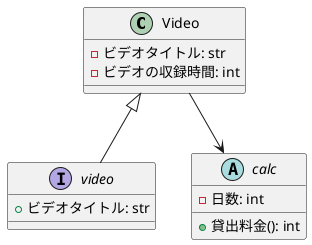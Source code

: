 @startuml

class Video {
- ビデオタイトル: str
- ビデオの収録時間: int
}

interface video {
+ ビデオタイトル: str
}

abstract calc {
- 日数: int
+ 貸出料金(): int
}

Video <|-- video
Video --> calc

@enduml